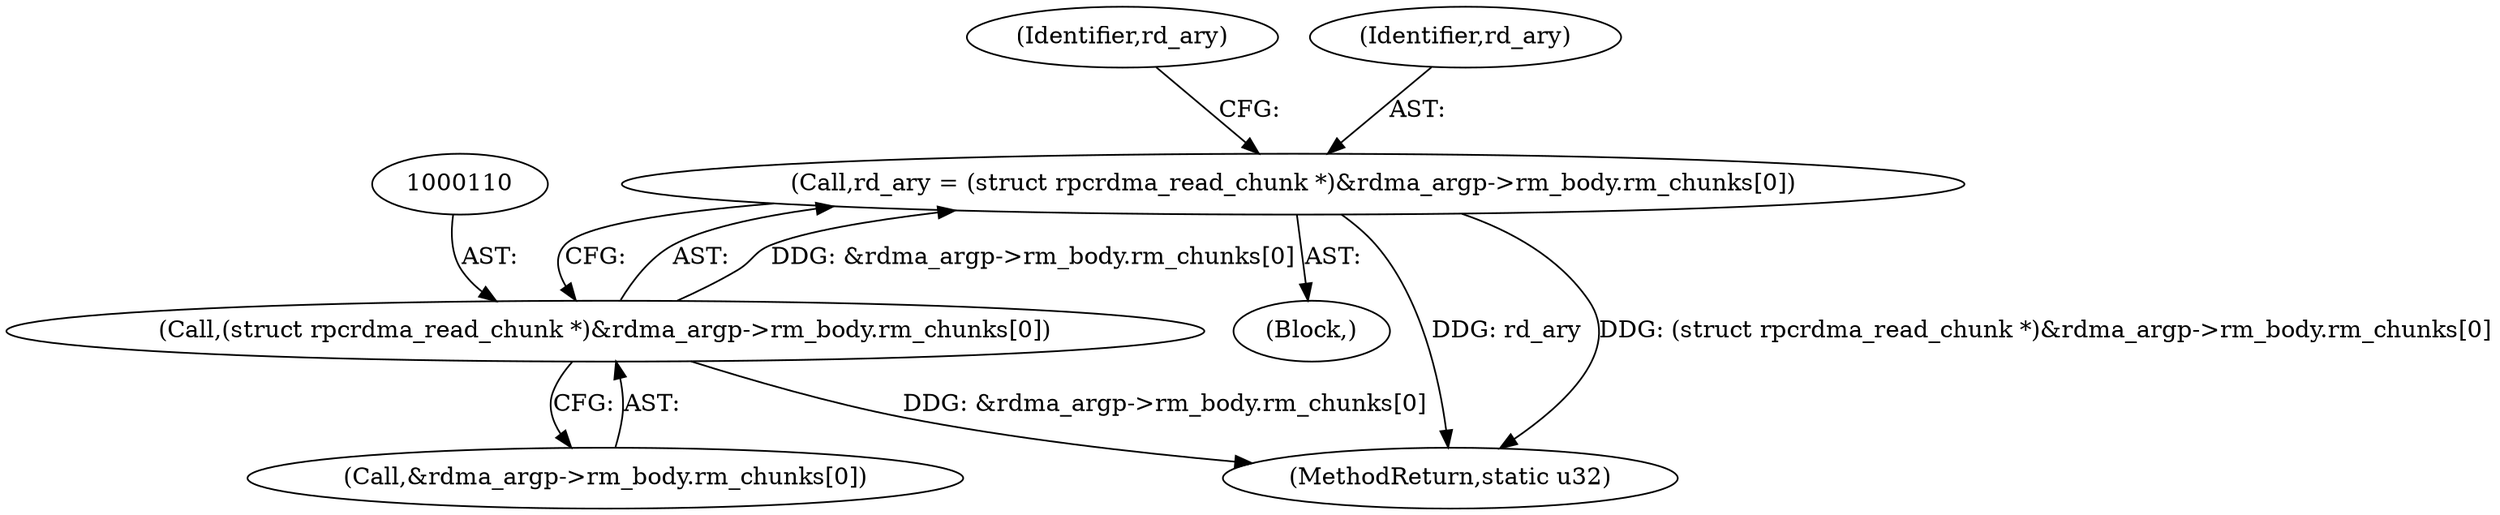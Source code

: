 digraph "1_linux_c70422f760c120480fee4de6c38804c72aa26bc1_36@pointer" {
"1000107" [label="(Call,rd_ary = (struct rpcrdma_read_chunk *)&rdma_argp->rm_body.rm_chunks[0])"];
"1000109" [label="(Call,(struct rpcrdma_read_chunk *)&rdma_argp->rm_body.rm_chunks[0])"];
"1000111" [label="(Call,&rdma_argp->rm_body.rm_chunks[0])"];
"1000104" [label="(Block,)"];
"1000122" [label="(Identifier,rd_ary)"];
"1000107" [label="(Call,rd_ary = (struct rpcrdma_read_chunk *)&rdma_argp->rm_body.rm_chunks[0])"];
"1000108" [label="(Identifier,rd_ary)"];
"1000180" [label="(MethodReturn,static u32)"];
"1000109" [label="(Call,(struct rpcrdma_read_chunk *)&rdma_argp->rm_body.rm_chunks[0])"];
"1000107" -> "1000104"  [label="AST: "];
"1000107" -> "1000109"  [label="CFG: "];
"1000108" -> "1000107"  [label="AST: "];
"1000109" -> "1000107"  [label="AST: "];
"1000122" -> "1000107"  [label="CFG: "];
"1000107" -> "1000180"  [label="DDG: rd_ary"];
"1000107" -> "1000180"  [label="DDG: (struct rpcrdma_read_chunk *)&rdma_argp->rm_body.rm_chunks[0]"];
"1000109" -> "1000107"  [label="DDG: &rdma_argp->rm_body.rm_chunks[0]"];
"1000109" -> "1000111"  [label="CFG: "];
"1000110" -> "1000109"  [label="AST: "];
"1000111" -> "1000109"  [label="AST: "];
"1000109" -> "1000180"  [label="DDG: &rdma_argp->rm_body.rm_chunks[0]"];
}
